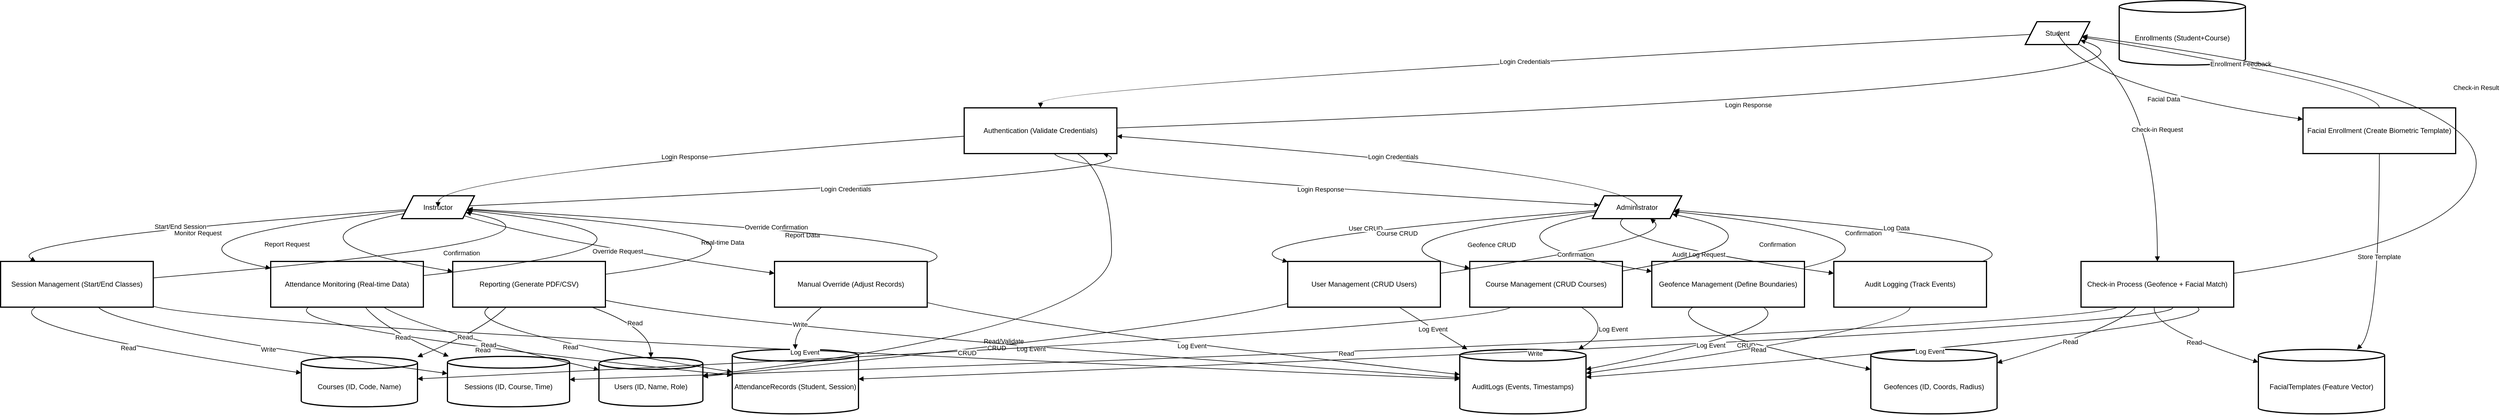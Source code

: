 <mxfile version="27.0.9">
  <diagram name="Page-1" id="fLyjW3EOl9v4OzKJQ_fB">
    <mxGraphModel dx="2954" dy="1629" grid="1" gridSize="10" guides="1" tooltips="1" connect="1" arrows="1" fold="1" page="1" pageScale="1" pageWidth="827" pageHeight="1169" math="0" shadow="0">
      <root>
        <mxCell id="0" />
        <mxCell id="1" parent="0" />
        <mxCell id="LoJ1SLDWAxWag16vc0Ah-1" value="Student" style="shape=parallelogram;perimeter=parallelogramPerimeter;fixedSize=1;strokeWidth=2;whiteSpace=wrap;" vertex="1" parent="1">
          <mxGeometry x="3472" y="56" width="110" height="39" as="geometry" />
        </mxCell>
        <mxCell id="LoJ1SLDWAxWag16vc0Ah-2" value="Instructor" style="shape=parallelogram;perimeter=parallelogramPerimeter;fixedSize=1;strokeWidth=2;whiteSpace=wrap;" vertex="1" parent="1">
          <mxGeometry x="707" y="353" width="124" height="39" as="geometry" />
        </mxCell>
        <mxCell id="LoJ1SLDWAxWag16vc0Ah-3" value="Administrator" style="shape=parallelogram;perimeter=parallelogramPerimeter;fixedSize=1;strokeWidth=2;whiteSpace=wrap;" vertex="1" parent="1">
          <mxGeometry x="2735" y="353" width="152" height="39" as="geometry" />
        </mxCell>
        <mxCell id="LoJ1SLDWAxWag16vc0Ah-4" value="Authentication (Validate Credentials)" style="whiteSpace=wrap;strokeWidth=2;" vertex="1" parent="1">
          <mxGeometry x="1665" y="203" width="260" height="78" as="geometry" />
        </mxCell>
        <mxCell id="LoJ1SLDWAxWag16vc0Ah-5" value="Facial Enrollment (Create Biometric Template)" style="whiteSpace=wrap;strokeWidth=2;" vertex="1" parent="1">
          <mxGeometry x="3945" y="203" width="260" height="78" as="geometry" />
        </mxCell>
        <mxCell id="LoJ1SLDWAxWag16vc0Ah-6" value="Check-in Process (Geofence + Facial Match)" style="whiteSpace=wrap;strokeWidth=2;" vertex="1" parent="1">
          <mxGeometry x="3567" y="465" width="260" height="78" as="geometry" />
        </mxCell>
        <mxCell id="LoJ1SLDWAxWag16vc0Ah-7" value="Session Management (Start/End Classes)" style="whiteSpace=wrap;strokeWidth=2;" vertex="1" parent="1">
          <mxGeometry x="24" y="465" width="260" height="78" as="geometry" />
        </mxCell>
        <mxCell id="LoJ1SLDWAxWag16vc0Ah-8" value="Attendance Monitoring (Real-time Data)" style="whiteSpace=wrap;strokeWidth=2;" vertex="1" parent="1">
          <mxGeometry x="484" y="465" width="260" height="78" as="geometry" />
        </mxCell>
        <mxCell id="LoJ1SLDWAxWag16vc0Ah-9" value="Reporting (Generate PDF/CSV)" style="whiteSpace=wrap;strokeWidth=2;" vertex="1" parent="1">
          <mxGeometry x="794" y="465" width="260" height="78" as="geometry" />
        </mxCell>
        <mxCell id="LoJ1SLDWAxWag16vc0Ah-10" value="Manual Override (Adjust Records)" style="whiteSpace=wrap;strokeWidth=2;" vertex="1" parent="1">
          <mxGeometry x="1342" y="465" width="260" height="78" as="geometry" />
        </mxCell>
        <mxCell id="LoJ1SLDWAxWag16vc0Ah-11" value="User Management (CRUD Users)" style="whiteSpace=wrap;strokeWidth=2;" vertex="1" parent="1">
          <mxGeometry x="2216" y="465" width="260" height="78" as="geometry" />
        </mxCell>
        <mxCell id="LoJ1SLDWAxWag16vc0Ah-12" value="Course Management (CRUD Courses)" style="whiteSpace=wrap;strokeWidth=2;" vertex="1" parent="1">
          <mxGeometry x="2526" y="465" width="260" height="78" as="geometry" />
        </mxCell>
        <mxCell id="LoJ1SLDWAxWag16vc0Ah-13" value="Geofence Management (Define Boundaries)" style="whiteSpace=wrap;strokeWidth=2;" vertex="1" parent="1">
          <mxGeometry x="2836" y="465" width="260" height="78" as="geometry" />
        </mxCell>
        <mxCell id="LoJ1SLDWAxWag16vc0Ah-14" value="Audit Logging (Track Events)" style="whiteSpace=wrap;strokeWidth=2;" vertex="1" parent="1">
          <mxGeometry x="3146" y="465" width="260" height="78" as="geometry" />
        </mxCell>
        <mxCell id="LoJ1SLDWAxWag16vc0Ah-15" value="Users (ID, Name, Role)" style="shape=cylinder3;boundedLbl=1;backgroundOutline=1;size=10;strokeWidth=2;whiteSpace=wrap;" vertex="1" parent="1">
          <mxGeometry x="1043" y="629" width="177" height="83" as="geometry" />
        </mxCell>
        <mxCell id="LoJ1SLDWAxWag16vc0Ah-16" value="Courses (ID, Code, Name)" style="shape=cylinder3;boundedLbl=1;backgroundOutline=1;size=10;strokeWidth=2;whiteSpace=wrap;" vertex="1" parent="1">
          <mxGeometry x="536" y="628" width="198" height="85" as="geometry" />
        </mxCell>
        <mxCell id="LoJ1SLDWAxWag16vc0Ah-17" value="Enrollments (Student+Course)" style="shape=cylinder3;boundedLbl=1;backgroundOutline=1;size=10;strokeWidth=2;whiteSpace=wrap;" vertex="1" parent="1">
          <mxGeometry x="3632" y="20" width="215" height="110" as="geometry" />
        </mxCell>
        <mxCell id="LoJ1SLDWAxWag16vc0Ah-18" value="Geofences (ID, Coords, Radius)" style="shape=cylinder3;boundedLbl=1;backgroundOutline=1;size=10;strokeWidth=2;whiteSpace=wrap;" vertex="1" parent="1">
          <mxGeometry x="3209" y="615" width="215" height="110" as="geometry" />
        </mxCell>
        <mxCell id="LoJ1SLDWAxWag16vc0Ah-19" value="Sessions (ID, Course, Time)" style="shape=cylinder3;boundedLbl=1;backgroundOutline=1;size=10;strokeWidth=2;whiteSpace=wrap;" vertex="1" parent="1">
          <mxGeometry x="785" y="627" width="208" height="86" as="geometry" />
        </mxCell>
        <mxCell id="LoJ1SLDWAxWag16vc0Ah-20" value="AttendanceRecords (Student, Session)" style="shape=cylinder3;boundedLbl=1;backgroundOutline=1;size=10;strokeWidth=2;whiteSpace=wrap;" vertex="1" parent="1">
          <mxGeometry x="1270" y="615" width="215" height="110" as="geometry" />
        </mxCell>
        <mxCell id="LoJ1SLDWAxWag16vc0Ah-21" value="FacialTemplates (Feature Vector)" style="shape=cylinder3;boundedLbl=1;backgroundOutline=1;size=10;strokeWidth=2;whiteSpace=wrap;" vertex="1" parent="1">
          <mxGeometry x="3869" y="615" width="215" height="110" as="geometry" />
        </mxCell>
        <mxCell id="LoJ1SLDWAxWag16vc0Ah-22" value="AuditLogs (Events, Timestamps)" style="shape=cylinder3;boundedLbl=1;backgroundOutline=1;size=10;strokeWidth=2;whiteSpace=wrap;" vertex="1" parent="1">
          <mxGeometry x="2509" y="615" width="215" height="110" as="geometry" />
        </mxCell>
        <mxCell id="LoJ1SLDWAxWag16vc0Ah-23" value="Login Credentials" style="curved=1;startArrow=none;endArrow=block;exitX=0;exitY=0.57;entryX=0.5;entryY=0;rounded=0;" edge="1" parent="1" source="LoJ1SLDWAxWag16vc0Ah-1" target="LoJ1SLDWAxWag16vc0Ah-4">
          <mxGeometry relative="1" as="geometry">
            <Array as="points">
              <mxPoint x="1795" y="167" />
            </Array>
          </mxGeometry>
        </mxCell>
        <mxCell id="LoJ1SLDWAxWag16vc0Ah-24" value="Facial Data" style="curved=1;startArrow=none;endArrow=block;exitX=0.59;exitY=0.99;entryX=0;entryY=0.25;rounded=0;" edge="1" parent="1" source="LoJ1SLDWAxWag16vc0Ah-1" target="LoJ1SLDWAxWag16vc0Ah-5">
          <mxGeometry relative="1" as="geometry">
            <Array as="points">
              <mxPoint x="3571" y="167" />
            </Array>
          </mxGeometry>
        </mxCell>
        <mxCell id="LoJ1SLDWAxWag16vc0Ah-25" value="Check-in Request" style="curved=1;startArrow=none;endArrow=block;exitX=0.83;exitY=0.99;entryX=0.5;entryY=0;rounded=0;" edge="1" parent="1" source="LoJ1SLDWAxWag16vc0Ah-1" target="LoJ1SLDWAxWag16vc0Ah-6">
          <mxGeometry relative="1" as="geometry">
            <Array as="points">
              <mxPoint x="3697" y="167" />
            </Array>
          </mxGeometry>
        </mxCell>
        <mxCell id="LoJ1SLDWAxWag16vc0Ah-26" value="Login Response" style="curved=1;startArrow=none;endArrow=block;exitX=1;exitY=0.44;entryX=1;entryY=0.94;rounded=0;" edge="1" parent="1" source="LoJ1SLDWAxWag16vc0Ah-4" target="LoJ1SLDWAxWag16vc0Ah-1">
          <mxGeometry relative="1" as="geometry">
            <Array as="points">
              <mxPoint x="3815" y="167" />
            </Array>
          </mxGeometry>
        </mxCell>
        <mxCell id="LoJ1SLDWAxWag16vc0Ah-27" value="Enrollment Feedback" style="curved=1;startArrow=none;endArrow=block;exitX=0.5;exitY=0;entryX=1;entryY=0.73;rounded=0;" edge="1" parent="1" source="LoJ1SLDWAxWag16vc0Ah-5" target="LoJ1SLDWAxWag16vc0Ah-1">
          <mxGeometry relative="1" as="geometry">
            <Array as="points">
              <mxPoint x="4075" y="167" />
            </Array>
          </mxGeometry>
        </mxCell>
        <mxCell id="LoJ1SLDWAxWag16vc0Ah-28" value="Check-in Result" style="curved=1;startArrow=none;endArrow=block;exitX=1;exitY=0.26;entryX=1;entryY=0.67;rounded=0;" edge="1" parent="1" source="LoJ1SLDWAxWag16vc0Ah-6" target="LoJ1SLDWAxWag16vc0Ah-1">
          <mxGeometry relative="1" as="geometry">
            <Array as="points">
              <mxPoint x="4240" y="428" />
              <mxPoint x="4240" y="167" />
            </Array>
          </mxGeometry>
        </mxCell>
        <mxCell id="LoJ1SLDWAxWag16vc0Ah-29" value="Login Credentials" style="curved=1;startArrow=none;endArrow=block;exitX=1;exitY=0.43;entryX=0.91;entryY=1;rounded=0;" edge="1" parent="1" source="LoJ1SLDWAxWag16vc0Ah-2" target="LoJ1SLDWAxWag16vc0Ah-4">
          <mxGeometry relative="1" as="geometry">
            <Array as="points">
              <mxPoint x="2000" y="317" />
            </Array>
          </mxGeometry>
        </mxCell>
        <mxCell id="LoJ1SLDWAxWag16vc0Ah-30" value="Start/End Session" style="curved=1;startArrow=none;endArrow=block;exitX=0;exitY=0.62;entryX=0.23;entryY=0;rounded=0;" edge="1" parent="1" source="LoJ1SLDWAxWag16vc0Ah-2" target="LoJ1SLDWAxWag16vc0Ah-7">
          <mxGeometry relative="1" as="geometry">
            <Array as="points">
              <mxPoint x="20" y="428" />
            </Array>
          </mxGeometry>
        </mxCell>
        <mxCell id="LoJ1SLDWAxWag16vc0Ah-31" value="Monitor Request" style="curved=1;startArrow=none;endArrow=block;exitX=0;exitY=0.68;entryX=0;entryY=0.15;rounded=0;" edge="1" parent="1" source="LoJ1SLDWAxWag16vc0Ah-2" target="LoJ1SLDWAxWag16vc0Ah-8">
          <mxGeometry relative="1" as="geometry">
            <Array as="points">
              <mxPoint x="247" y="428" />
            </Array>
          </mxGeometry>
        </mxCell>
        <mxCell id="LoJ1SLDWAxWag16vc0Ah-32" value="Report Request" style="curved=1;startArrow=none;endArrow=block;exitX=0;exitY=0.8;entryX=0;entryY=0.22;rounded=0;" edge="1" parent="1" source="LoJ1SLDWAxWag16vc0Ah-2" target="LoJ1SLDWAxWag16vc0Ah-9">
          <mxGeometry relative="1" as="geometry">
            <Array as="points">
              <mxPoint x="471" y="428" />
            </Array>
          </mxGeometry>
        </mxCell>
        <mxCell id="LoJ1SLDWAxWag16vc0Ah-33" value="Override Request" style="curved=1;startArrow=none;endArrow=block;exitX=0.99;exitY=1.01;entryX=0;entryY=0.26;rounded=0;" edge="1" parent="1" source="LoJ1SLDWAxWag16vc0Ah-2" target="LoJ1SLDWAxWag16vc0Ah-10">
          <mxGeometry relative="1" as="geometry">
            <Array as="points">
              <mxPoint x="941" y="428" />
            </Array>
          </mxGeometry>
        </mxCell>
        <mxCell id="LoJ1SLDWAxWag16vc0Ah-34" value="Login Response" style="curved=1;startArrow=none;endArrow=block;exitX=0;exitY=0.62;entryX=0.5;entryY=0.01;rounded=0;" edge="1" parent="1" source="LoJ1SLDWAxWag16vc0Ah-4" target="LoJ1SLDWAxWag16vc0Ah-2">
          <mxGeometry relative="1" as="geometry">
            <Array as="points">
              <mxPoint x="769" y="317" />
            </Array>
          </mxGeometry>
        </mxCell>
        <mxCell id="LoJ1SLDWAxWag16vc0Ah-35" value="Confirmation" style="curved=1;startArrow=none;endArrow=block;exitX=1;exitY=0.36;entryX=1;entryY=0.8;rounded=0;" edge="1" parent="1" source="LoJ1SLDWAxWag16vc0Ah-7" target="LoJ1SLDWAxWag16vc0Ah-2">
          <mxGeometry relative="1" as="geometry">
            <Array as="points">
              <mxPoint x="1074" y="428" />
            </Array>
          </mxGeometry>
        </mxCell>
        <mxCell id="LoJ1SLDWAxWag16vc0Ah-36" value="Real-time Data" style="curved=1;startArrow=none;endArrow=block;exitX=1;exitY=0.31;entryX=1;entryY=0.68;rounded=0;" edge="1" parent="1" source="LoJ1SLDWAxWag16vc0Ah-8" target="LoJ1SLDWAxWag16vc0Ah-2">
          <mxGeometry relative="1" as="geometry">
            <Array as="points">
              <mxPoint x="1291" y="428" />
            </Array>
          </mxGeometry>
        </mxCell>
        <mxCell id="LoJ1SLDWAxWag16vc0Ah-37" value="Report Data" style="curved=1;startArrow=none;endArrow=block;exitX=1;exitY=0.28;entryX=1;entryY=0.63;rounded=0;" edge="1" parent="1" source="LoJ1SLDWAxWag16vc0Ah-9" target="LoJ1SLDWAxWag16vc0Ah-2">
          <mxGeometry relative="1" as="geometry">
            <Array as="points">
              <mxPoint x="1506" y="428" />
            </Array>
          </mxGeometry>
        </mxCell>
        <mxCell id="LoJ1SLDWAxWag16vc0Ah-38" value="Override Confirmation" style="curved=1;startArrow=none;endArrow=block;exitX=1;exitY=0.02;entryX=1;entryY=0.6;rounded=0;" edge="1" parent="1" source="LoJ1SLDWAxWag16vc0Ah-10" target="LoJ1SLDWAxWag16vc0Ah-2">
          <mxGeometry relative="1" as="geometry">
            <Array as="points">
              <mxPoint x="1734" y="428" />
            </Array>
          </mxGeometry>
        </mxCell>
        <mxCell id="LoJ1SLDWAxWag16vc0Ah-39" value="Login Credentials" style="curved=1;startArrow=none;endArrow=block;exitX=0.5;exitY=0.01;entryX=1;entryY=0.62;rounded=0;" edge="1" parent="1" source="LoJ1SLDWAxWag16vc0Ah-3" target="LoJ1SLDWAxWag16vc0Ah-4">
          <mxGeometry relative="1" as="geometry">
            <Array as="points">
              <mxPoint x="2811" y="317" />
            </Array>
          </mxGeometry>
        </mxCell>
        <mxCell id="LoJ1SLDWAxWag16vc0Ah-40" value="User CRUD" style="curved=1;startArrow=none;endArrow=block;exitX=0;exitY=0.66;entryX=0;entryY=0.01;rounded=0;" edge="1" parent="1" source="LoJ1SLDWAxWag16vc0Ah-3" target="LoJ1SLDWAxWag16vc0Ah-11">
          <mxGeometry relative="1" as="geometry">
            <Array as="points">
              <mxPoint x="2088" y="428" />
            </Array>
          </mxGeometry>
        </mxCell>
        <mxCell id="LoJ1SLDWAxWag16vc0Ah-41" value="Course CRUD" style="curved=1;startArrow=none;endArrow=block;exitX=0;exitY=0.72;entryX=0;entryY=0.15;rounded=0;" edge="1" parent="1" source="LoJ1SLDWAxWag16vc0Ah-3" target="LoJ1SLDWAxWag16vc0Ah-12">
          <mxGeometry relative="1" as="geometry">
            <Array as="points">
              <mxPoint x="2297" y="428" />
            </Array>
          </mxGeometry>
        </mxCell>
        <mxCell id="LoJ1SLDWAxWag16vc0Ah-42" value="Geofence CRUD" style="curved=1;startArrow=none;endArrow=block;exitX=0;exitY=0.87;entryX=0;entryY=0.22;rounded=0;" edge="1" parent="1" source="LoJ1SLDWAxWag16vc0Ah-3" target="LoJ1SLDWAxWag16vc0Ah-13">
          <mxGeometry relative="1" as="geometry">
            <Array as="points">
              <mxPoint x="2515" y="428" />
            </Array>
          </mxGeometry>
        </mxCell>
        <mxCell id="LoJ1SLDWAxWag16vc0Ah-43" value="Audit Log Request" style="curved=1;startArrow=none;endArrow=block;exitX=0.34;exitY=1.01;entryX=0;entryY=0.26;rounded=0;" edge="1" parent="1" source="LoJ1SLDWAxWag16vc0Ah-3" target="LoJ1SLDWAxWag16vc0Ah-14">
          <mxGeometry relative="1" as="geometry">
            <Array as="points">
              <mxPoint x="2743" y="428" />
            </Array>
          </mxGeometry>
        </mxCell>
        <mxCell id="LoJ1SLDWAxWag16vc0Ah-44" value="Login Response" style="curved=1;startArrow=none;endArrow=block;exitX=0.59;exitY=1;entryX=0;entryY=0.39;rounded=0;" edge="1" parent="1" source="LoJ1SLDWAxWag16vc0Ah-4" target="LoJ1SLDWAxWag16vc0Ah-3">
          <mxGeometry relative="1" as="geometry">
            <Array as="points">
              <mxPoint x="1840" y="317" />
            </Array>
          </mxGeometry>
        </mxCell>
        <mxCell id="LoJ1SLDWAxWag16vc0Ah-45" value="Confirmation" style="curved=1;startArrow=none;endArrow=block;exitX=1;exitY=0.26;entryX=0.65;entryY=1.01;rounded=0;" edge="1" parent="1" source="LoJ1SLDWAxWag16vc0Ah-11" target="LoJ1SLDWAxWag16vc0Ah-3">
          <mxGeometry relative="1" as="geometry">
            <Array as="points">
              <mxPoint x="2879" y="428" />
            </Array>
          </mxGeometry>
        </mxCell>
        <mxCell id="LoJ1SLDWAxWag16vc0Ah-46" value="Confirmation" style="curved=1;startArrow=none;endArrow=block;exitX=1;exitY=0.21;entryX=1;entryY=0.89;rounded=0;" edge="1" parent="1" source="LoJ1SLDWAxWag16vc0Ah-12" target="LoJ1SLDWAxWag16vc0Ah-3">
          <mxGeometry relative="1" as="geometry">
            <Array as="points">
              <mxPoint x="3092" y="428" />
            </Array>
          </mxGeometry>
        </mxCell>
        <mxCell id="LoJ1SLDWAxWag16vc0Ah-47" value="Confirmation" style="curved=1;startArrow=none;endArrow=block;exitX=1;exitY=0.13;entryX=1;entryY=0.73;rounded=0;" edge="1" parent="1" source="LoJ1SLDWAxWag16vc0Ah-13" target="LoJ1SLDWAxWag16vc0Ah-3">
          <mxGeometry relative="1" as="geometry">
            <Array as="points">
              <mxPoint x="3306" y="428" />
            </Array>
          </mxGeometry>
        </mxCell>
        <mxCell id="LoJ1SLDWAxWag16vc0Ah-48" value="Log Data" style="curved=1;startArrow=none;endArrow=block;exitX=0.97;exitY=0;entryX=1;entryY=0.66;rounded=0;" edge="1" parent="1" source="LoJ1SLDWAxWag16vc0Ah-14" target="LoJ1SLDWAxWag16vc0Ah-3">
          <mxGeometry relative="1" as="geometry">
            <Array as="points">
              <mxPoint x="3512" y="428" />
            </Array>
          </mxGeometry>
        </mxCell>
        <mxCell id="LoJ1SLDWAxWag16vc0Ah-49" value="Read/Validate" style="curved=1;startArrow=none;endArrow=block;exitX=0.74;exitY=1;entryX=1;entryY=0.37;rounded=0;" edge="1" parent="1" source="LoJ1SLDWAxWag16vc0Ah-4" target="LoJ1SLDWAxWag16vc0Ah-15">
          <mxGeometry relative="1" as="geometry">
            <Array as="points">
              <mxPoint x="1916" y="317" />
              <mxPoint x="1916" y="579" />
            </Array>
          </mxGeometry>
        </mxCell>
        <mxCell id="LoJ1SLDWAxWag16vc0Ah-50" value="Store Template" style="curved=1;startArrow=none;endArrow=block;exitX=0.5;exitY=1;entryX=0.78;entryY=0;rounded=0;" edge="1" parent="1" source="LoJ1SLDWAxWag16vc0Ah-5" target="LoJ1SLDWAxWag16vc0Ah-21">
          <mxGeometry relative="1" as="geometry">
            <Array as="points">
              <mxPoint x="4075" y="579" />
            </Array>
          </mxGeometry>
        </mxCell>
        <mxCell id="LoJ1SLDWAxWag16vc0Ah-51" value="Read" style="curved=1;startArrow=none;endArrow=block;exitX=0.24;exitY=1;entryX=1;entryY=0.46;rounded=0;" edge="1" parent="1" source="LoJ1SLDWAxWag16vc0Ah-6" target="LoJ1SLDWAxWag16vc0Ah-19">
          <mxGeometry relative="1" as="geometry">
            <Array as="points">
              <mxPoint x="3568" y="579" />
            </Array>
          </mxGeometry>
        </mxCell>
        <mxCell id="LoJ1SLDWAxWag16vc0Ah-52" value="Read" style="curved=1;startArrow=none;endArrow=block;exitX=0.36;exitY=1;entryX=1;entryY=0.21;rounded=0;" edge="1" parent="1" source="LoJ1SLDWAxWag16vc0Ah-6" target="LoJ1SLDWAxWag16vc0Ah-18">
          <mxGeometry relative="1" as="geometry">
            <Array as="points">
              <mxPoint x="3627" y="579" />
            </Array>
          </mxGeometry>
        </mxCell>
        <mxCell id="LoJ1SLDWAxWag16vc0Ah-53" value="Read" style="curved=1;startArrow=none;endArrow=block;exitX=0.48;exitY=1;entryX=0;entryY=0.2;rounded=0;" edge="1" parent="1" source="LoJ1SLDWAxWag16vc0Ah-6" target="LoJ1SLDWAxWag16vc0Ah-21">
          <mxGeometry relative="1" as="geometry">
            <Array as="points">
              <mxPoint x="3686" y="579" />
            </Array>
          </mxGeometry>
        </mxCell>
        <mxCell id="LoJ1SLDWAxWag16vc0Ah-54" value="Write" style="curved=1;startArrow=none;endArrow=block;exitX=0.6;exitY=1;entryX=1;entryY=0.46;rounded=0;" edge="1" parent="1" source="LoJ1SLDWAxWag16vc0Ah-6" target="LoJ1SLDWAxWag16vc0Ah-20">
          <mxGeometry relative="1" as="geometry">
            <Array as="points">
              <mxPoint x="3747" y="579" />
            </Array>
          </mxGeometry>
        </mxCell>
        <mxCell id="LoJ1SLDWAxWag16vc0Ah-55" value="Log Event" style="curved=1;startArrow=none;endArrow=block;exitX=0.76;exitY=1;entryX=1;entryY=0.43;rounded=0;" edge="1" parent="1" source="LoJ1SLDWAxWag16vc0Ah-6" target="LoJ1SLDWAxWag16vc0Ah-22">
          <mxGeometry relative="1" as="geometry">
            <Array as="points">
              <mxPoint x="3825" y="579" />
            </Array>
          </mxGeometry>
        </mxCell>
        <mxCell id="LoJ1SLDWAxWag16vc0Ah-56" value="Read" style="curved=1;startArrow=none;endArrow=block;exitX=0.23;exitY=1;entryX=0;entryY=0.32;rounded=0;" edge="1" parent="1" source="LoJ1SLDWAxWag16vc0Ah-7" target="LoJ1SLDWAxWag16vc0Ah-16">
          <mxGeometry relative="1" as="geometry">
            <Array as="points">
              <mxPoint x="20" y="579" />
            </Array>
          </mxGeometry>
        </mxCell>
        <mxCell id="LoJ1SLDWAxWag16vc0Ah-57" value="Write" style="curved=1;startArrow=none;endArrow=block;exitX=0.64;exitY=1;entryX=0;entryY=0.34;rounded=0;" edge="1" parent="1" source="LoJ1SLDWAxWag16vc0Ah-7" target="LoJ1SLDWAxWag16vc0Ah-19">
          <mxGeometry relative="1" as="geometry">
            <Array as="points">
              <mxPoint x="224" y="579" />
            </Array>
          </mxGeometry>
        </mxCell>
        <mxCell id="LoJ1SLDWAxWag16vc0Ah-58" value="Log Event" style="curved=1;startArrow=none;endArrow=block;exitX=1;exitY=0.98;entryX=0;entryY=0.46;rounded=0;" edge="1" parent="1" source="LoJ1SLDWAxWag16vc0Ah-7" target="LoJ1SLDWAxWag16vc0Ah-22">
          <mxGeometry relative="1" as="geometry">
            <Array as="points">
              <mxPoint x="414" y="579" />
            </Array>
          </mxGeometry>
        </mxCell>
        <mxCell id="LoJ1SLDWAxWag16vc0Ah-59" value="Read" style="curved=1;startArrow=none;endArrow=block;exitX=0.25;exitY=1;entryX=0;entryY=0.4;rounded=0;" edge="1" parent="1" source="LoJ1SLDWAxWag16vc0Ah-8" target="LoJ1SLDWAxWag16vc0Ah-20">
          <mxGeometry relative="1" as="geometry">
            <Array as="points">
              <mxPoint x="490" y="579" />
            </Array>
          </mxGeometry>
        </mxCell>
        <mxCell id="LoJ1SLDWAxWag16vc0Ah-60" value="Read" style="curved=1;startArrow=none;endArrow=block;exitX=0.62;exitY=1;entryX=0.01;entryY=0;rounded=0;" edge="1" parent="1" source="LoJ1SLDWAxWag16vc0Ah-8" target="LoJ1SLDWAxWag16vc0Ah-19">
          <mxGeometry relative="1" as="geometry">
            <Array as="points">
              <mxPoint x="674" y="579" />
            </Array>
          </mxGeometry>
        </mxCell>
        <mxCell id="LoJ1SLDWAxWag16vc0Ah-61" value="Read" style="curved=1;startArrow=none;endArrow=block;exitX=0.74;exitY=1;entryX=0;entryY=0.25;rounded=0;" edge="1" parent="1" source="LoJ1SLDWAxWag16vc0Ah-8" target="LoJ1SLDWAxWag16vc0Ah-15">
          <mxGeometry relative="1" as="geometry">
            <Array as="points">
              <mxPoint x="733" y="579" />
            </Array>
          </mxGeometry>
        </mxCell>
        <mxCell id="LoJ1SLDWAxWag16vc0Ah-62" value="Read" style="curved=1;startArrow=none;endArrow=block;exitX=0.24;exitY=1;entryX=0;entryY=0.35;rounded=0;" edge="1" parent="1" source="LoJ1SLDWAxWag16vc0Ah-9" target="LoJ1SLDWAxWag16vc0Ah-20">
          <mxGeometry relative="1" as="geometry">
            <Array as="points">
              <mxPoint x="792" y="579" />
            </Array>
          </mxGeometry>
        </mxCell>
        <mxCell id="LoJ1SLDWAxWag16vc0Ah-63" value="Read" style="curved=1;startArrow=none;endArrow=block;exitX=0.35;exitY=1;entryX=1;entryY=0;rounded=0;" edge="1" parent="1" source="LoJ1SLDWAxWag16vc0Ah-9" target="LoJ1SLDWAxWag16vc0Ah-16">
          <mxGeometry relative="1" as="geometry">
            <Array as="points">
              <mxPoint x="850" y="579" />
            </Array>
          </mxGeometry>
        </mxCell>
        <mxCell id="LoJ1SLDWAxWag16vc0Ah-64" value="Read" style="curved=1;startArrow=none;endArrow=block;exitX=0.91;exitY=1;entryX=0.5;entryY=0;rounded=0;" edge="1" parent="1" source="LoJ1SLDWAxWag16vc0Ah-9" target="LoJ1SLDWAxWag16vc0Ah-15">
          <mxGeometry relative="1" as="geometry">
            <Array as="points">
              <mxPoint x="1131" y="579" />
            </Array>
          </mxGeometry>
        </mxCell>
        <mxCell id="LoJ1SLDWAxWag16vc0Ah-65" value="Log Event" style="curved=1;startArrow=none;endArrow=block;exitX=1;exitY=0.85;entryX=0;entryY=0.44;rounded=0;" edge="1" parent="1" source="LoJ1SLDWAxWag16vc0Ah-9" target="LoJ1SLDWAxWag16vc0Ah-22">
          <mxGeometry relative="1" as="geometry">
            <Array as="points">
              <mxPoint x="1278" y="579" />
            </Array>
          </mxGeometry>
        </mxCell>
        <mxCell id="LoJ1SLDWAxWag16vc0Ah-66" value="Write" style="curved=1;startArrow=none;endArrow=block;exitX=0.31;exitY=1;entryX=0.5;entryY=0;rounded=0;" edge="1" parent="1" source="LoJ1SLDWAxWag16vc0Ah-10" target="LoJ1SLDWAxWag16vc0Ah-20">
          <mxGeometry relative="1" as="geometry">
            <Array as="points">
              <mxPoint x="1377" y="579" />
            </Array>
          </mxGeometry>
        </mxCell>
        <mxCell id="LoJ1SLDWAxWag16vc0Ah-67" value="Log Event" style="curved=1;startArrow=none;endArrow=block;exitX=1;exitY=0.9;entryX=0;entryY=0.39;rounded=0;" edge="1" parent="1" source="LoJ1SLDWAxWag16vc0Ah-10" target="LoJ1SLDWAxWag16vc0Ah-22">
          <mxGeometry relative="1" as="geometry">
            <Array as="points">
              <mxPoint x="1783" y="579" />
            </Array>
          </mxGeometry>
        </mxCell>
        <mxCell id="LoJ1SLDWAxWag16vc0Ah-68" value="CRUD" style="curved=1;startArrow=none;endArrow=block;exitX=0;exitY=0.92;entryX=1;entryY=0.39;rounded=0;" edge="1" parent="1" source="LoJ1SLDWAxWag16vc0Ah-11" target="LoJ1SLDWAxWag16vc0Ah-15">
          <mxGeometry relative="1" as="geometry">
            <Array as="points">
              <mxPoint x="2053" y="579" />
            </Array>
          </mxGeometry>
        </mxCell>
        <mxCell id="LoJ1SLDWAxWag16vc0Ah-69" value="CRUD" style="curved=1;startArrow=none;endArrow=block;exitX=0.27;exitY=1;entryX=1;entryY=0.44;rounded=0;" edge="1" parent="1" source="LoJ1SLDWAxWag16vc0Ah-12" target="LoJ1SLDWAxWag16vc0Ah-16">
          <mxGeometry relative="1" as="geometry">
            <Array as="points">
              <mxPoint x="2540" y="579" />
            </Array>
          </mxGeometry>
        </mxCell>
        <mxCell id="LoJ1SLDWAxWag16vc0Ah-70" value="CRUD" style="curved=1;startArrow=none;endArrow=block;exitX=0.27;exitY=1;entryX=0;entryY=0.31;rounded=0;" edge="1" parent="1" source="LoJ1SLDWAxWag16vc0Ah-13" target="LoJ1SLDWAxWag16vc0Ah-18">
          <mxGeometry relative="1" as="geometry">
            <Array as="points">
              <mxPoint x="2850" y="579" />
            </Array>
          </mxGeometry>
        </mxCell>
        <mxCell id="LoJ1SLDWAxWag16vc0Ah-71" value="Log Event" style="curved=1;startArrow=none;endArrow=block;exitX=0.73;exitY=1;entryX=0.06;entryY=0;rounded=0;" edge="1" parent="1" source="LoJ1SLDWAxWag16vc0Ah-11" target="LoJ1SLDWAxWag16vc0Ah-22">
          <mxGeometry relative="1" as="geometry">
            <Array as="points">
              <mxPoint x="2462" y="579" />
            </Array>
          </mxGeometry>
        </mxCell>
        <mxCell id="LoJ1SLDWAxWag16vc0Ah-72" value="Log Event" style="curved=1;startArrow=none;endArrow=block;exitX=0.73;exitY=1;entryX=0.94;entryY=0;rounded=0;" edge="1" parent="1" source="LoJ1SLDWAxWag16vc0Ah-12" target="LoJ1SLDWAxWag16vc0Ah-22">
          <mxGeometry relative="1" as="geometry">
            <Array as="points">
              <mxPoint x="2772" y="579" />
            </Array>
          </mxGeometry>
        </mxCell>
        <mxCell id="LoJ1SLDWAxWag16vc0Ah-73" value="Log Event" style="curved=1;startArrow=none;endArrow=block;exitX=0.73;exitY=1;entryX=1;entryY=0.31;rounded=0;" edge="1" parent="1" source="LoJ1SLDWAxWag16vc0Ah-13" target="LoJ1SLDWAxWag16vc0Ah-22">
          <mxGeometry relative="1" as="geometry">
            <Array as="points">
              <mxPoint x="3083" y="579" />
            </Array>
          </mxGeometry>
        </mxCell>
        <mxCell id="LoJ1SLDWAxWag16vc0Ah-74" value="Read" style="curved=1;startArrow=none;endArrow=block;exitX=0.5;exitY=1;entryX=1;entryY=0.37;rounded=0;" edge="1" parent="1" source="LoJ1SLDWAxWag16vc0Ah-14" target="LoJ1SLDWAxWag16vc0Ah-22">
          <mxGeometry relative="1" as="geometry">
            <Array as="points">
              <mxPoint x="3276" y="579" />
            </Array>
          </mxGeometry>
        </mxCell>
      </root>
    </mxGraphModel>
  </diagram>
</mxfile>
